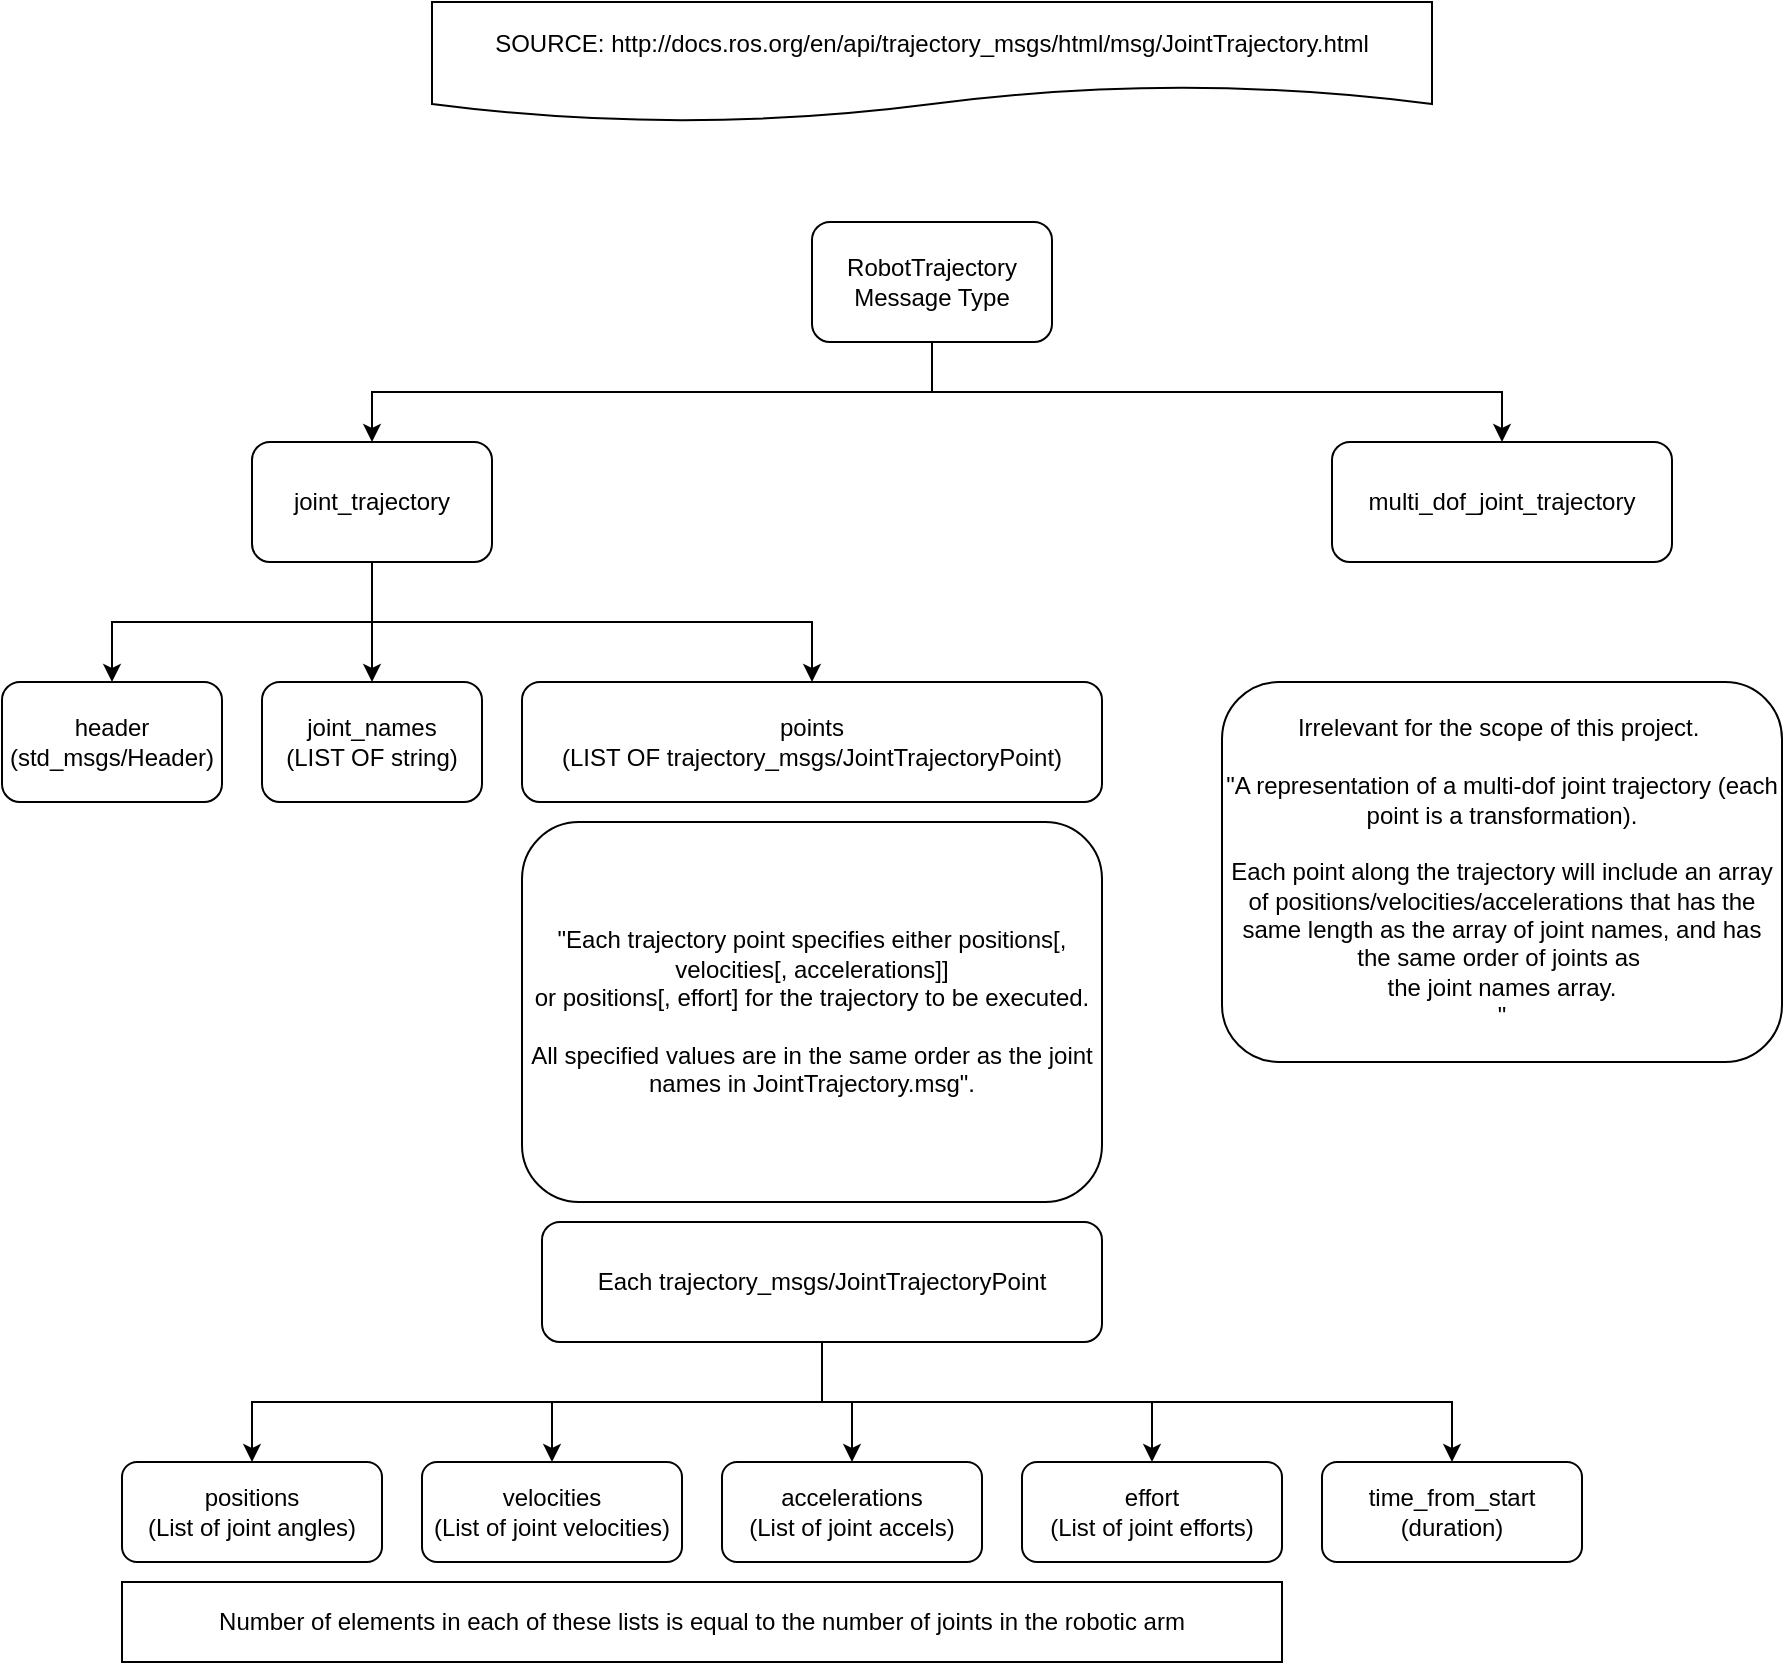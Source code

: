 <mxfile version="14.2.7" type="device"><diagram id="wAPP1ONitYiCNTj2ELXP" name="Page-1"><mxGraphModel dx="1797" dy="744" grid="1" gridSize="10" guides="1" tooltips="1" connect="1" arrows="1" fold="1" page="1" pageScale="1" pageWidth="850" pageHeight="1100" math="0" shadow="0"><root><mxCell id="0"/><mxCell id="1" parent="0"/><mxCell id="uVDuPaHb1TgU6G2HVIv2-18" style="edgeStyle=orthogonalEdgeStyle;rounded=0;orthogonalLoop=1;jettySize=auto;html=1;exitX=0.5;exitY=1;exitDx=0;exitDy=0;entryX=0.5;entryY=0;entryDx=0;entryDy=0;" edge="1" parent="1" source="uVDuPaHb1TgU6G2HVIv2-1" target="uVDuPaHb1TgU6G2HVIv2-2"><mxGeometry relative="1" as="geometry"/></mxCell><mxCell id="uVDuPaHb1TgU6G2HVIv2-19" style="edgeStyle=orthogonalEdgeStyle;rounded=0;orthogonalLoop=1;jettySize=auto;html=1;exitX=0.5;exitY=1;exitDx=0;exitDy=0;" edge="1" parent="1" source="uVDuPaHb1TgU6G2HVIv2-1" target="uVDuPaHb1TgU6G2HVIv2-3"><mxGeometry relative="1" as="geometry"/></mxCell><mxCell id="uVDuPaHb1TgU6G2HVIv2-1" value="RobotTrajectory Message Type" style="rounded=1;whiteSpace=wrap;html=1;" vertex="1" parent="1"><mxGeometry x="365" y="120" width="120" height="60" as="geometry"/></mxCell><mxCell id="uVDuPaHb1TgU6G2HVIv2-20" style="edgeStyle=orthogonalEdgeStyle;rounded=0;orthogonalLoop=1;jettySize=auto;html=1;exitX=0.5;exitY=1;exitDx=0;exitDy=0;entryX=0.5;entryY=0;entryDx=0;entryDy=0;" edge="1" parent="1" source="uVDuPaHb1TgU6G2HVIv2-2" target="uVDuPaHb1TgU6G2HVIv2-4"><mxGeometry relative="1" as="geometry"/></mxCell><mxCell id="uVDuPaHb1TgU6G2HVIv2-21" style="edgeStyle=orthogonalEdgeStyle;rounded=0;orthogonalLoop=1;jettySize=auto;html=1;exitX=0.5;exitY=1;exitDx=0;exitDy=0;entryX=0.5;entryY=0;entryDx=0;entryDy=0;" edge="1" parent="1" source="uVDuPaHb1TgU6G2HVIv2-2" target="uVDuPaHb1TgU6G2HVIv2-5"><mxGeometry relative="1" as="geometry"/></mxCell><mxCell id="uVDuPaHb1TgU6G2HVIv2-22" style="edgeStyle=orthogonalEdgeStyle;rounded=0;orthogonalLoop=1;jettySize=auto;html=1;exitX=0.5;exitY=1;exitDx=0;exitDy=0;" edge="1" parent="1" source="uVDuPaHb1TgU6G2HVIv2-2" target="uVDuPaHb1TgU6G2HVIv2-6"><mxGeometry relative="1" as="geometry"/></mxCell><mxCell id="uVDuPaHb1TgU6G2HVIv2-2" value="joint_trajectory" style="rounded=1;whiteSpace=wrap;html=1;" vertex="1" parent="1"><mxGeometry x="85" y="230" width="120" height="60" as="geometry"/></mxCell><mxCell id="uVDuPaHb1TgU6G2HVIv2-3" value="multi_dof_joint_trajectory" style="rounded=1;whiteSpace=wrap;html=1;" vertex="1" parent="1"><mxGeometry x="625" y="230" width="170" height="60" as="geometry"/></mxCell><mxCell id="uVDuPaHb1TgU6G2HVIv2-4" value="header (std_msgs/Header)" style="rounded=1;whiteSpace=wrap;html=1;" vertex="1" parent="1"><mxGeometry x="-40" y="350" width="110" height="60" as="geometry"/></mxCell><mxCell id="uVDuPaHb1TgU6G2HVIv2-5" value="joint_names &lt;br&gt;(LIST OF string)" style="rounded=1;whiteSpace=wrap;html=1;" vertex="1" parent="1"><mxGeometry x="90" y="350" width="110" height="60" as="geometry"/></mxCell><mxCell id="uVDuPaHb1TgU6G2HVIv2-6" value="points &lt;br&gt;(LIST OF trajectory_msgs/JointTrajectoryPoint)" style="rounded=1;whiteSpace=wrap;html=1;" vertex="1" parent="1"><mxGeometry x="220" y="350" width="290" height="60" as="geometry"/></mxCell><mxCell id="uVDuPaHb1TgU6G2HVIv2-7" value="&lt;div&gt;&quot;Each trajectory point specifies either positions[, velocities[, accelerations]]&lt;/div&gt;&lt;div&gt;or positions[, effort] for the trajectory to be executed.&lt;/div&gt;&lt;div&gt;&lt;span&gt;&lt;br&gt;&lt;/span&gt;&lt;/div&gt;&lt;div&gt;&lt;span&gt;All specified values are in the same order as the joint names in JointTrajectory.msg&quot;.&lt;/span&gt;&lt;/div&gt;" style="rounded=1;whiteSpace=wrap;html=1;" vertex="1" parent="1"><mxGeometry x="220" y="420" width="290" height="190" as="geometry"/></mxCell><mxCell id="uVDuPaHb1TgU6G2HVIv2-23" style="edgeStyle=orthogonalEdgeStyle;rounded=0;orthogonalLoop=1;jettySize=auto;html=1;exitX=0.5;exitY=1;exitDx=0;exitDy=0;" edge="1" parent="1" source="uVDuPaHb1TgU6G2HVIv2-8" target="uVDuPaHb1TgU6G2HVIv2-9"><mxGeometry relative="1" as="geometry"/></mxCell><mxCell id="uVDuPaHb1TgU6G2HVIv2-24" style="edgeStyle=orthogonalEdgeStyle;rounded=0;orthogonalLoop=1;jettySize=auto;html=1;exitX=0.5;exitY=1;exitDx=0;exitDy=0;" edge="1" parent="1" source="uVDuPaHb1TgU6G2HVIv2-8" target="uVDuPaHb1TgU6G2HVIv2-10"><mxGeometry relative="1" as="geometry"/></mxCell><mxCell id="uVDuPaHb1TgU6G2HVIv2-25" style="edgeStyle=orthogonalEdgeStyle;rounded=0;orthogonalLoop=1;jettySize=auto;html=1;exitX=0.5;exitY=1;exitDx=0;exitDy=0;entryX=0.5;entryY=0;entryDx=0;entryDy=0;" edge="1" parent="1" source="uVDuPaHb1TgU6G2HVIv2-8" target="uVDuPaHb1TgU6G2HVIv2-11"><mxGeometry relative="1" as="geometry"/></mxCell><mxCell id="uVDuPaHb1TgU6G2HVIv2-26" style="edgeStyle=orthogonalEdgeStyle;rounded=0;orthogonalLoop=1;jettySize=auto;html=1;exitX=0.5;exitY=1;exitDx=0;exitDy=0;entryX=0.5;entryY=0;entryDx=0;entryDy=0;" edge="1" parent="1" source="uVDuPaHb1TgU6G2HVIv2-8" target="uVDuPaHb1TgU6G2HVIv2-12"><mxGeometry relative="1" as="geometry"/></mxCell><mxCell id="uVDuPaHb1TgU6G2HVIv2-27" style="edgeStyle=orthogonalEdgeStyle;rounded=0;orthogonalLoop=1;jettySize=auto;html=1;exitX=0.5;exitY=1;exitDx=0;exitDy=0;entryX=0.5;entryY=0;entryDx=0;entryDy=0;" edge="1" parent="1" source="uVDuPaHb1TgU6G2HVIv2-8" target="uVDuPaHb1TgU6G2HVIv2-13"><mxGeometry relative="1" as="geometry"/></mxCell><mxCell id="uVDuPaHb1TgU6G2HVIv2-8" value="Each trajectory_msgs/JointTrajectoryPoint" style="rounded=1;whiteSpace=wrap;html=1;" vertex="1" parent="1"><mxGeometry x="230" y="620" width="280" height="60" as="geometry"/></mxCell><mxCell id="uVDuPaHb1TgU6G2HVIv2-9" value="positions &lt;br&gt;(List of joint angles)" style="rounded=1;whiteSpace=wrap;html=1;" vertex="1" parent="1"><mxGeometry x="20" y="740" width="130" height="50" as="geometry"/></mxCell><mxCell id="uVDuPaHb1TgU6G2HVIv2-10" value="velocities&lt;br&gt;(List of joint velocities)" style="rounded=1;whiteSpace=wrap;html=1;" vertex="1" parent="1"><mxGeometry x="170" y="740" width="130" height="50" as="geometry"/></mxCell><mxCell id="uVDuPaHb1TgU6G2HVIv2-11" value="accelerations&lt;br&gt;(List of joint accels)" style="rounded=1;whiteSpace=wrap;html=1;" vertex="1" parent="1"><mxGeometry x="320" y="740" width="130" height="50" as="geometry"/></mxCell><mxCell id="uVDuPaHb1TgU6G2HVIv2-12" value="effort&lt;br&gt;(List of joint efforts)" style="rounded=1;whiteSpace=wrap;html=1;" vertex="1" parent="1"><mxGeometry x="470" y="740" width="130" height="50" as="geometry"/></mxCell><mxCell id="uVDuPaHb1TgU6G2HVIv2-13" value="time_from_start&lt;br&gt;(duration)" style="rounded=1;whiteSpace=wrap;html=1;" vertex="1" parent="1"><mxGeometry x="620" y="740" width="130" height="50" as="geometry"/></mxCell><mxCell id="uVDuPaHb1TgU6G2HVIv2-14" value="Irrelevant for the scope of this project.&amp;nbsp;&lt;br&gt;&lt;br&gt;&quot;&lt;span&gt;A representation of a multi-dof joint trajectory (each point is a transformation).&lt;br&gt;&lt;br&gt;&lt;/span&gt;&lt;div&gt;Each point along the trajectory will include an array of positions/velocities/accelerations&amp;nbsp;&lt;span&gt;that has the same length as the array of joint names, and has the same order of joints as&amp;nbsp;&lt;/span&gt;&lt;/div&gt;&lt;div&gt;the joint names array.&lt;/div&gt;&quot;" style="rounded=1;whiteSpace=wrap;html=1;" vertex="1" parent="1"><mxGeometry x="570" y="350" width="280" height="190" as="geometry"/></mxCell><mxCell id="uVDuPaHb1TgU6G2HVIv2-15" value="Number of elements in each of these lists is equal to the number of joints in the robotic arm" style="rounded=0;whiteSpace=wrap;html=1;" vertex="1" parent="1"><mxGeometry x="20" y="800" width="580" height="40" as="geometry"/></mxCell><mxCell id="uVDuPaHb1TgU6G2HVIv2-17" value="SOURCE:&amp;nbsp;http://docs.ros.org/en/api/trajectory_msgs/html/msg/JointTrajectory.html" style="shape=document;whiteSpace=wrap;html=1;boundedLbl=1;" vertex="1" parent="1"><mxGeometry x="175" y="10" width="500" height="60" as="geometry"/></mxCell></root></mxGraphModel></diagram></mxfile>